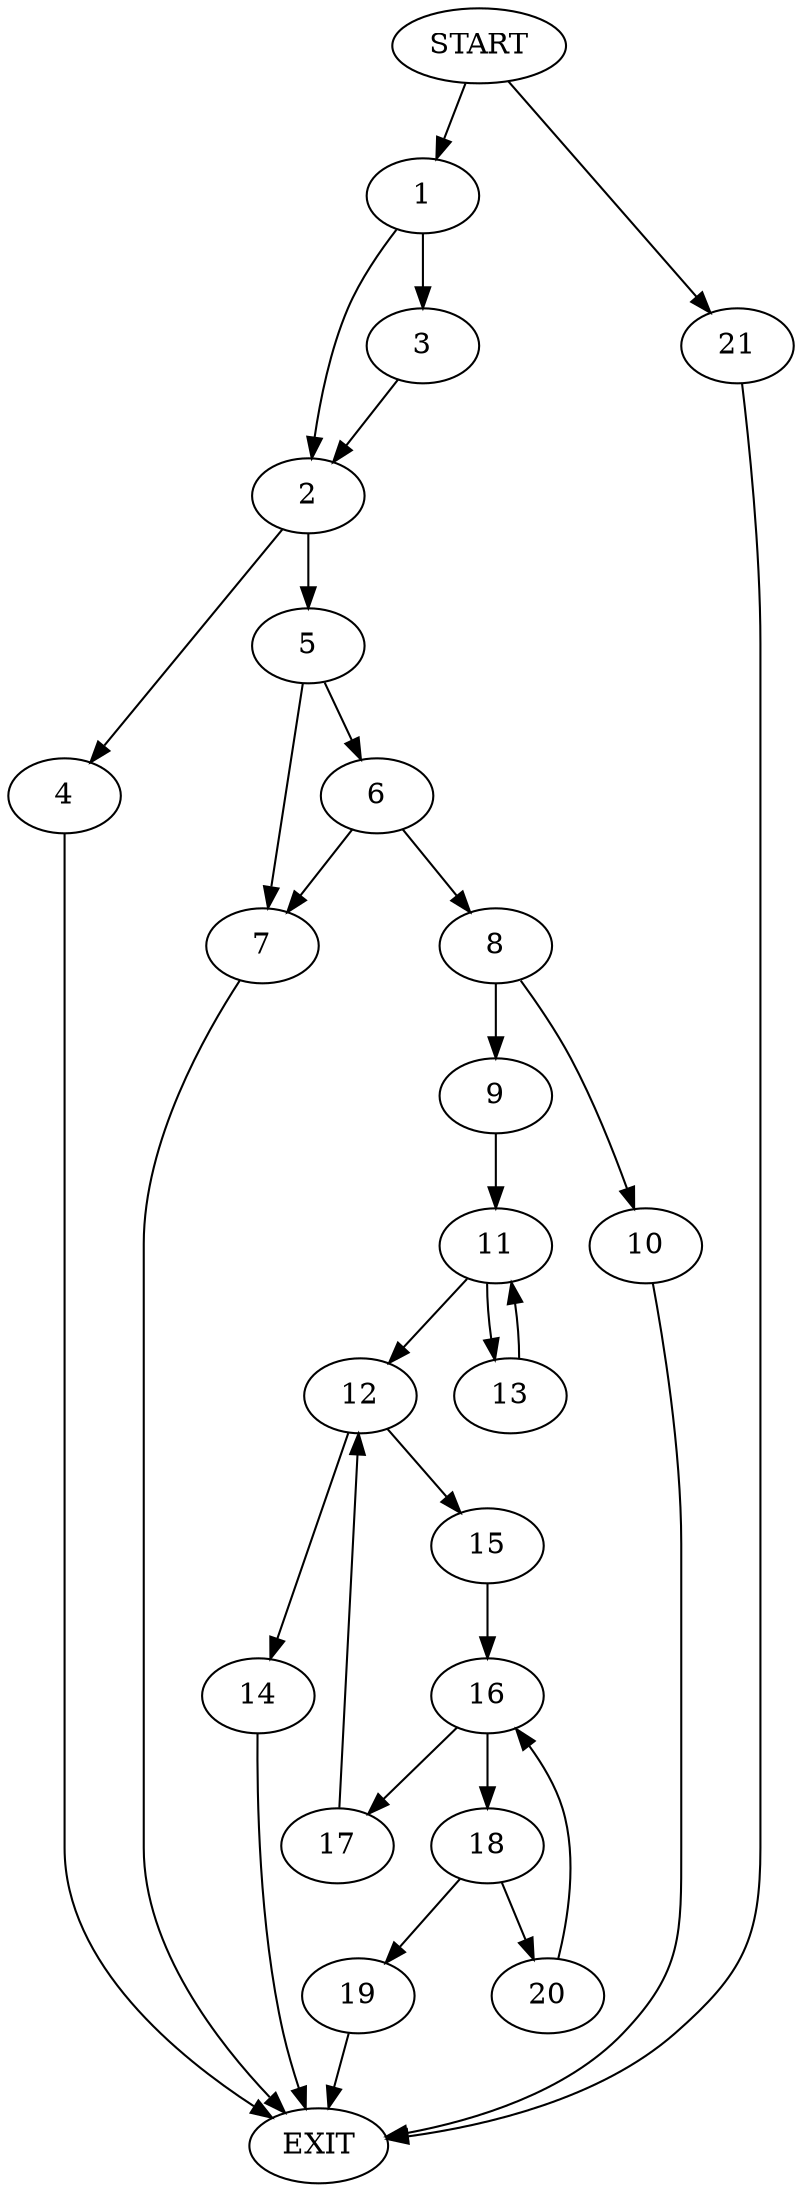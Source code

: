 digraph {
0 [label="START"]
22 [label="EXIT"]
0 -> 1
1 -> 2
1 -> 3
3 -> 2
2 -> 4
2 -> 5
4 -> 22
5 -> 6
5 -> 7
6 -> 7
6 -> 8
7 -> 22
8 -> 9
8 -> 10
9 -> 11
10 -> 22
11 -> 12
11 -> 13
12 -> 14
12 -> 15
13 -> 11
14 -> 22
15 -> 16
16 -> 17
16 -> 18
17 -> 12
18 -> 19
18 -> 20
20 -> 16
19 -> 22
0 -> 21
21 -> 22
}
